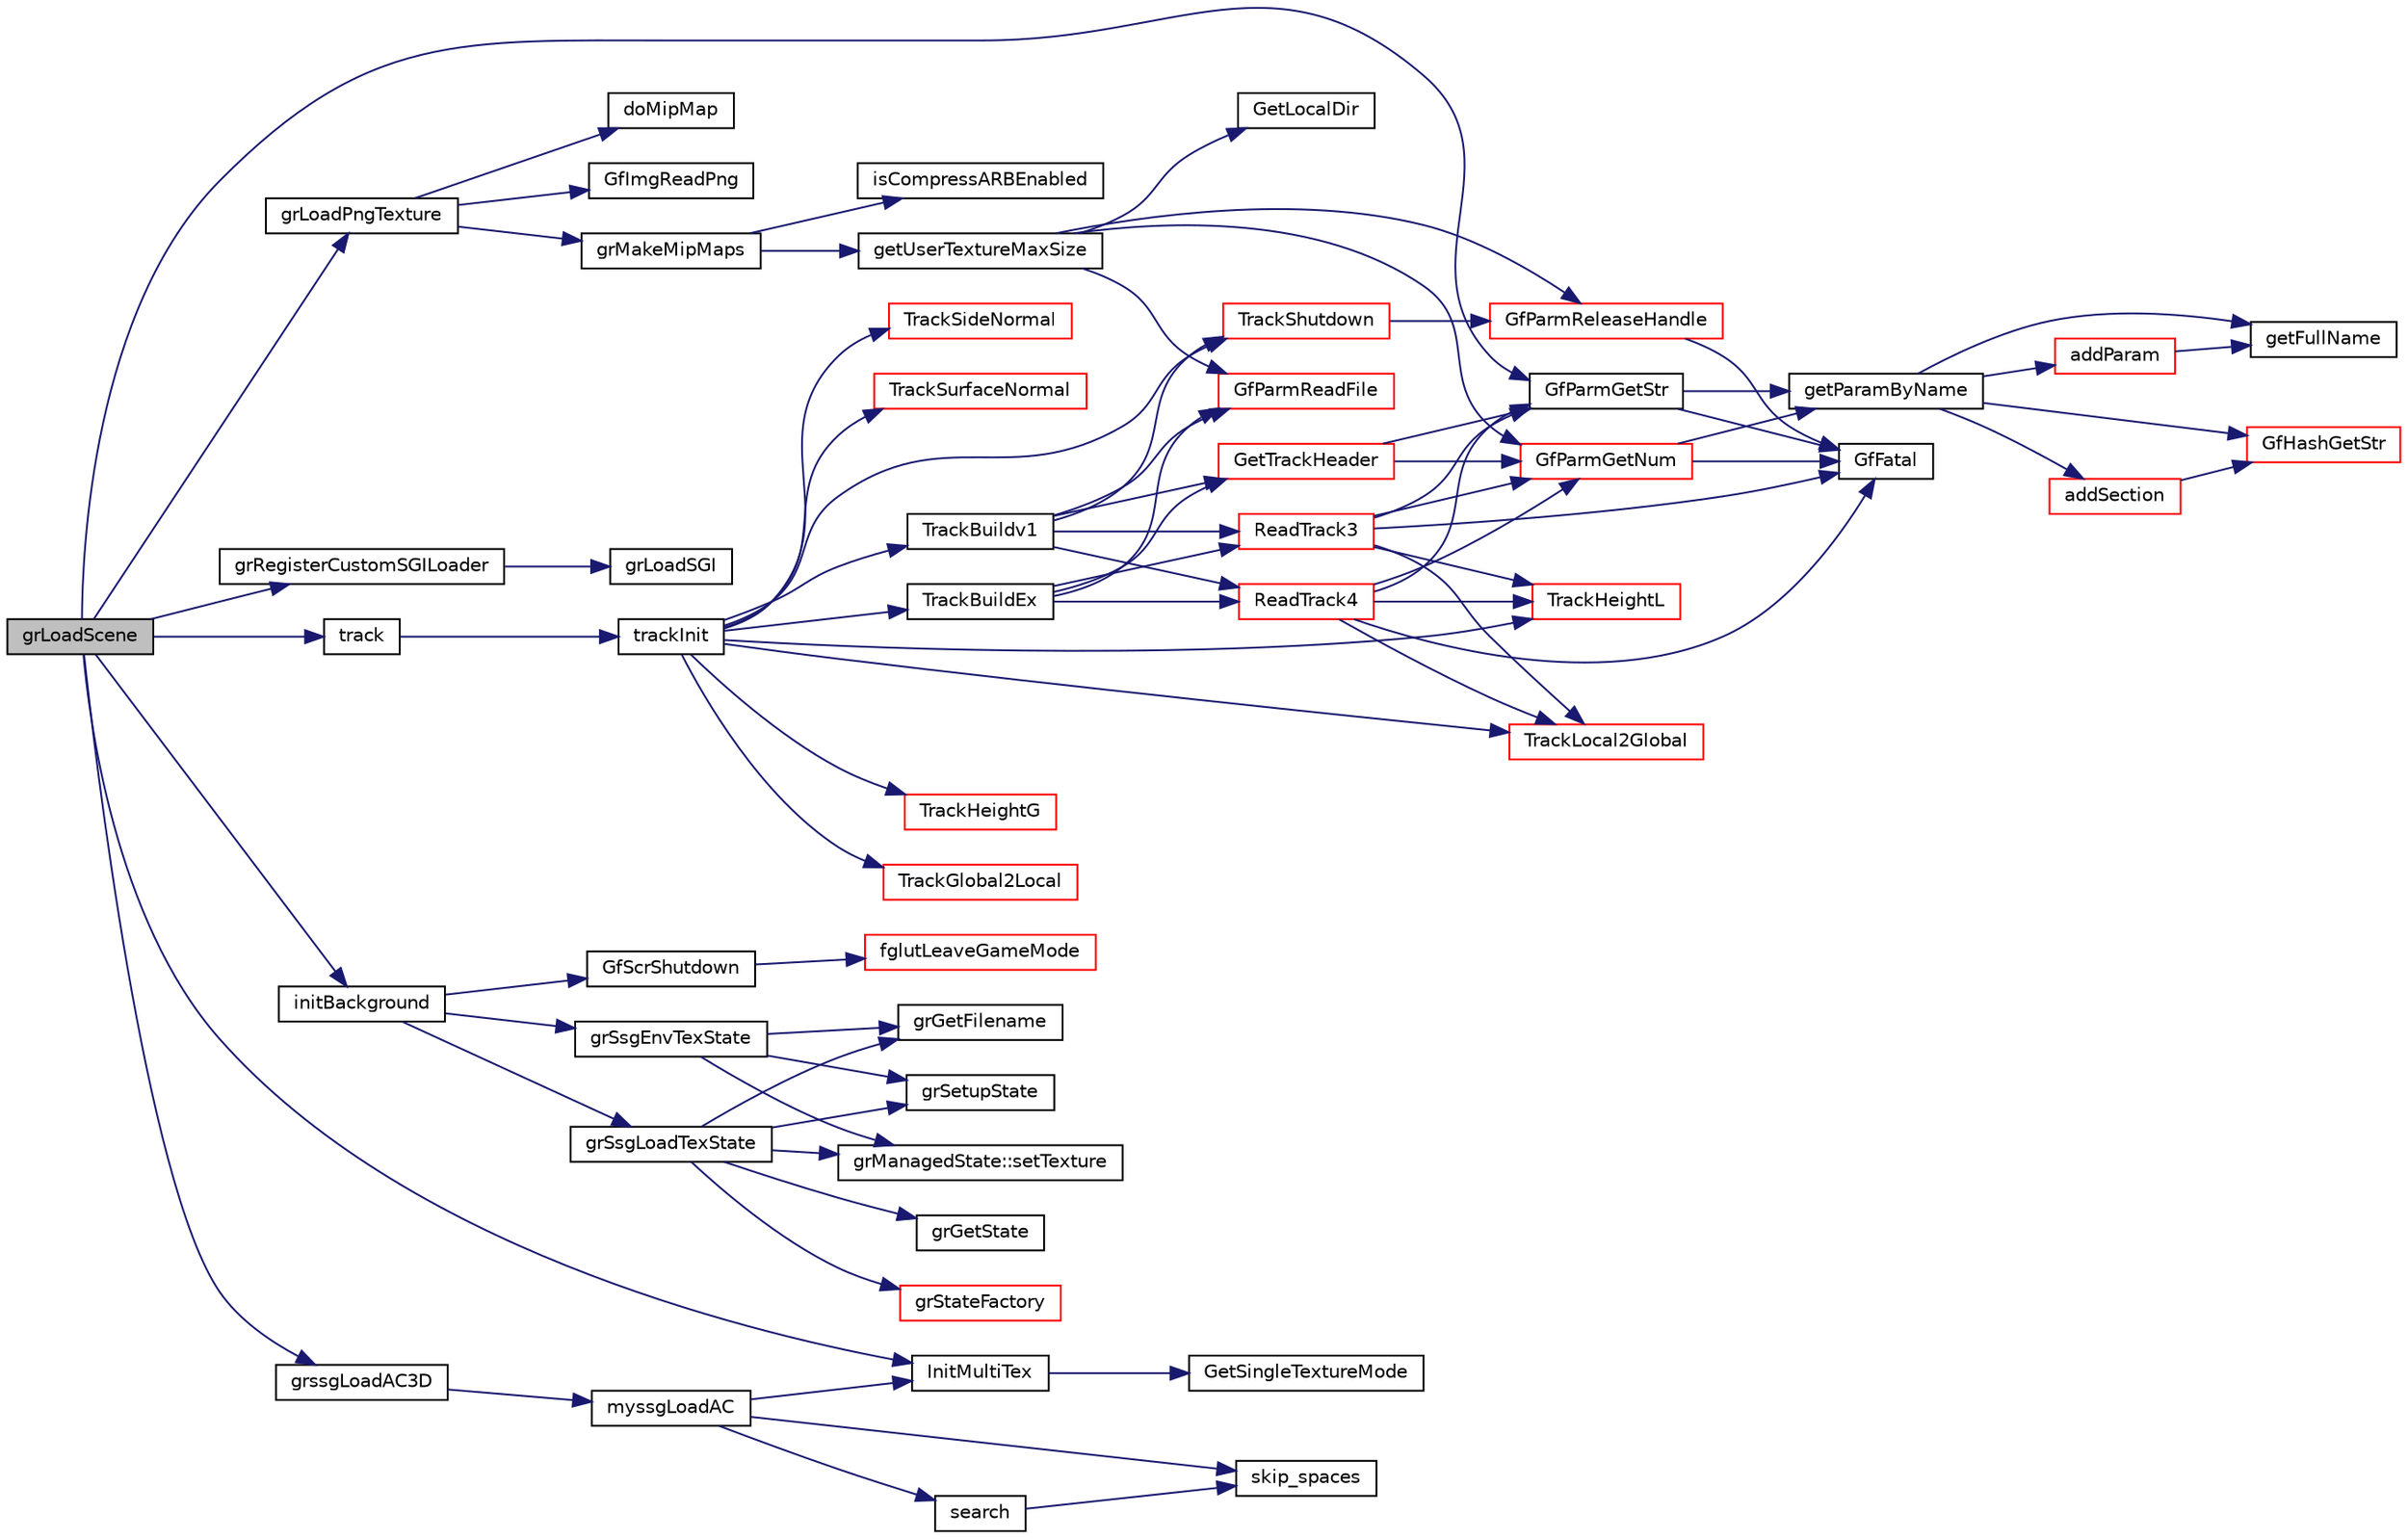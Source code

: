 digraph "grLoadScene"
{
  edge [fontname="Helvetica",fontsize="10",labelfontname="Helvetica",labelfontsize="10"];
  node [fontname="Helvetica",fontsize="10",shape=record];
  rankdir="LR";
  Node1 [label="grLoadScene",height=0.2,width=0.4,color="black", fillcolor="grey75", style="filled", fontcolor="black"];
  Node1 -> Node2 [color="midnightblue",fontsize="10",style="solid",fontname="Helvetica"];
  Node2 [label="InitMultiTex",height=0.2,width=0.4,color="black", fillcolor="white", style="filled",URL="$grmain_8cpp.html#af138379ef999f07dd6d85b9b8f91f5cf"];
  Node2 -> Node3 [color="midnightblue",fontsize="10",style="solid",fontname="Helvetica"];
  Node3 [label="GetSingleTextureMode",height=0.2,width=0.4,color="black", fillcolor="white", style="filled",URL="$tgf_8cpp.html#aa5af1ec4784ef904bb0d615cbc64fb55"];
  Node1 -> Node4 [color="midnightblue",fontsize="10",style="solid",fontname="Helvetica"];
  Node4 [label="grLoadPngTexture",height=0.2,width=0.4,color="black", fillcolor="white", style="filled",URL="$grutil_8cpp.html#a9c658bef2b9599f3912aab1a233ac733"];
  Node4 -> Node5 [color="midnightblue",fontsize="10",style="solid",fontname="Helvetica"];
  Node5 [label="GfImgReadPng",height=0.2,width=0.4,color="black", fillcolor="white", style="filled",URL="$group__img.html#gae1213f2d0c4f49bfdf3b064c342216bd",tooltip="Load an image from disk to a buffer in RGBA mode. "];
  Node4 -> Node6 [color="midnightblue",fontsize="10",style="solid",fontname="Helvetica"];
  Node6 [label="doMipMap",height=0.2,width=0.4,color="black", fillcolor="white", style="filled",URL="$grtexture_8cpp.html#a191c746622c1adf361ed3c36689c2cdc"];
  Node4 -> Node7 [color="midnightblue",fontsize="10",style="solid",fontname="Helvetica"];
  Node7 [label="grMakeMipMaps",height=0.2,width=0.4,color="black", fillcolor="white", style="filled",URL="$grtexture_8cpp.html#a13ad2b002438dbafa6e83e5048f82bdc"];
  Node7 -> Node8 [color="midnightblue",fontsize="10",style="solid",fontname="Helvetica"];
  Node8 [label="isCompressARBEnabled",height=0.2,width=0.4,color="black", fillcolor="white", style="filled",URL="$glfeatures_8cpp.html#a01adbc3ddd516da49db9d890bc136a2d"];
  Node7 -> Node9 [color="midnightblue",fontsize="10",style="solid",fontname="Helvetica"];
  Node9 [label="getUserTextureMaxSize",height=0.2,width=0.4,color="black", fillcolor="white", style="filled",URL="$glfeatures_8cpp.html#a1754b7860b315a478389454777f351f7"];
  Node9 -> Node10 [color="midnightblue",fontsize="10",style="solid",fontname="Helvetica"];
  Node10 [label="GetLocalDir",height=0.2,width=0.4,color="black", fillcolor="white", style="filled",URL="$tgf_8cpp.html#ae34eae3991aacabaf9c64025449d8c87"];
  Node9 -> Node11 [color="midnightblue",fontsize="10",style="solid",fontname="Helvetica"];
  Node11 [label="GfParmReadFile",height=0.2,width=0.4,color="red", fillcolor="white", style="filled",URL="$group__paramsfile.html#ga86fccfc1b5f8abf4ef6546896abd1e4f",tooltip="Read parameter set from file and return handle to parameter set. "];
  Node9 -> Node12 [color="midnightblue",fontsize="10",style="solid",fontname="Helvetica"];
  Node12 [label="GfParmGetNum",height=0.2,width=0.4,color="red", fillcolor="white", style="filled",URL="$group__paramsdata.html#ga57d6d6694c94482128c7b7bd6bf0a2e8",tooltip="Get a numerical parameter from the parameter set handle. "];
  Node12 -> Node13 [color="midnightblue",fontsize="10",style="solid",fontname="Helvetica"];
  Node13 [label="GfFatal",height=0.2,width=0.4,color="black", fillcolor="white", style="filled",URL="$tgf_8h.html#a927c58e55400ef72e0e54548b26f973d"];
  Node12 -> Node14 [color="midnightblue",fontsize="10",style="solid",fontname="Helvetica"];
  Node14 [label="getParamByName",height=0.2,width=0.4,color="black", fillcolor="white", style="filled",URL="$group__paramshelper.html#gad76ca407ee6b618e69f80c80aa319d63",tooltip="Helper function to get (or create) a parameter by name. "];
  Node14 -> Node15 [color="midnightblue",fontsize="10",style="solid",fontname="Helvetica"];
  Node15 [label="getFullName",height=0.2,width=0.4,color="black", fillcolor="white", style="filled",URL="$group__paramshelper.html#gaf12253922391ef1139cd12f2a0ffa5ea",tooltip="Helper function to get the full name of a parameter (full name: \"sectionName/paramName\"). "];
  Node14 -> Node16 [color="midnightblue",fontsize="10",style="solid",fontname="Helvetica"];
  Node16 [label="GfHashGetStr",height=0.2,width=0.4,color="red", fillcolor="white", style="filled",URL="$group__hash.html#ga4e47f57400b95ab9b6fe918c123fdb26",tooltip="Get the user data associated with a string key. "];
  Node14 -> Node17 [color="midnightblue",fontsize="10",style="solid",fontname="Helvetica"];
  Node17 [label="addSection",height=0.2,width=0.4,color="red", fillcolor="white", style="filled",URL="$group__paramshelper.html#ga56946944d68598d938e65db86ce1221f",tooltip="Helper function to add a section to a parameter set. "];
  Node17 -> Node16 [color="midnightblue",fontsize="10",style="solid",fontname="Helvetica"];
  Node14 -> Node18 [color="midnightblue",fontsize="10",style="solid",fontname="Helvetica"];
  Node18 [label="addParam",height=0.2,width=0.4,color="red", fillcolor="white", style="filled",URL="$group__paramshelper.html#gaf202744654cbc648b47479f30ccc3a8c",tooltip="Helper function to add parameter, does not check for duplicated name. "];
  Node18 -> Node15 [color="midnightblue",fontsize="10",style="solid",fontname="Helvetica"];
  Node9 -> Node19 [color="midnightblue",fontsize="10",style="solid",fontname="Helvetica"];
  Node19 [label="GfParmReleaseHandle",height=0.2,width=0.4,color="red", fillcolor="white", style="filled",URL="$group__paramsfile.html#ga1a1597d2697db41bcb9fdb64a6569761",tooltip="Release given parameter set handle parmHandle. "];
  Node19 -> Node13 [color="midnightblue",fontsize="10",style="solid",fontname="Helvetica"];
  Node1 -> Node20 [color="midnightblue",fontsize="10",style="solid",fontname="Helvetica"];
  Node20 [label="grRegisterCustomSGILoader",height=0.2,width=0.4,color="black", fillcolor="white", style="filled",URL="$grtexture_8cpp.html#adcd548ba558ece437a449e5b7f44ab49"];
  Node20 -> Node21 [color="midnightblue",fontsize="10",style="solid",fontname="Helvetica"];
  Node21 [label="grLoadSGI",height=0.2,width=0.4,color="black", fillcolor="white", style="filled",URL="$grtexture_8cpp.html#a720337b1b2d53907bef99cd846ac15da"];
  Node1 -> Node22 [color="midnightblue",fontsize="10",style="solid",fontname="Helvetica"];
  Node22 [label="track",height=0.2,width=0.4,color="black", fillcolor="white", style="filled",URL="$trackitf_8cpp.html#a11a66512e15180ff8964831c9d7a1e96"];
  Node22 -> Node23 [color="midnightblue",fontsize="10",style="solid",fontname="Helvetica"];
  Node23 [label="trackInit",height=0.2,width=0.4,color="black", fillcolor="white", style="filled",URL="$trackitf_8cpp.html#aebf51c3b63202a395d390516e23f7681"];
  Node23 -> Node24 [color="midnightblue",fontsize="10",style="solid",fontname="Helvetica"];
  Node24 [label="TrackBuildv1",height=0.2,width=0.4,color="black", fillcolor="white", style="filled",URL="$track_8cpp.html#aa7688fc1b59dd11b5770861d5fae425b"];
  Node24 -> Node25 [color="midnightblue",fontsize="10",style="solid",fontname="Helvetica"];
  Node25 [label="TrackShutdown",height=0.2,width=0.4,color="red", fillcolor="white", style="filled",URL="$track_8cpp.html#a4f80ac3be75b6d1b09b9fa66e121c57f"];
  Node25 -> Node19 [color="midnightblue",fontsize="10",style="solid",fontname="Helvetica"];
  Node24 -> Node11 [color="midnightblue",fontsize="10",style="solid",fontname="Helvetica"];
  Node24 -> Node26 [color="midnightblue",fontsize="10",style="solid",fontname="Helvetica"];
  Node26 [label="GetTrackHeader",height=0.2,width=0.4,color="red", fillcolor="white", style="filled",URL="$track_8cpp.html#a46dbfad7a5c6c6cc8e60ea703a63571c"];
  Node26 -> Node27 [color="midnightblue",fontsize="10",style="solid",fontname="Helvetica"];
  Node27 [label="GfParmGetStr",height=0.2,width=0.4,color="black", fillcolor="white", style="filled",URL="$group__paramsdata.html#gaa37bfd1fabd03d24fd50812c2330fa12",tooltip="Get a string parameter from the parameter set handle. "];
  Node27 -> Node13 [color="midnightblue",fontsize="10",style="solid",fontname="Helvetica"];
  Node27 -> Node14 [color="midnightblue",fontsize="10",style="solid",fontname="Helvetica"];
  Node26 -> Node12 [color="midnightblue",fontsize="10",style="solid",fontname="Helvetica"];
  Node24 -> Node28 [color="midnightblue",fontsize="10",style="solid",fontname="Helvetica"];
  Node28 [label="ReadTrack3",height=0.2,width=0.4,color="red", fillcolor="white", style="filled",URL="$track3_8cpp.html#aa370a0fe264e2b26d75b6d2bd7edf7ed"];
  Node28 -> Node12 [color="midnightblue",fontsize="10",style="solid",fontname="Helvetica"];
  Node28 -> Node27 [color="midnightblue",fontsize="10",style="solid",fontname="Helvetica"];
  Node28 -> Node13 [color="midnightblue",fontsize="10",style="solid",fontname="Helvetica"];
  Node28 -> Node29 [color="midnightblue",fontsize="10",style="solid",fontname="Helvetica"];
  Node29 [label="TrackLocal2Global",height=0.2,width=0.4,color="red", fillcolor="white", style="filled",URL="$trackinc_8h.html#a69e3fe18818afbe9c848ea0d50adf572"];
  Node28 -> Node30 [color="midnightblue",fontsize="10",style="solid",fontname="Helvetica"];
  Node30 [label="TrackHeightL",height=0.2,width=0.4,color="red", fillcolor="white", style="filled",URL="$trackinc_8h.html#a8a23557c99cd20e83f7da0a44da3883b"];
  Node24 -> Node31 [color="midnightblue",fontsize="10",style="solid",fontname="Helvetica"];
  Node31 [label="ReadTrack4",height=0.2,width=0.4,color="red", fillcolor="white", style="filled",URL="$track4_8cpp.html#a80da0ebb90aa68b1f16ded26ffccae2b"];
  Node31 -> Node12 [color="midnightblue",fontsize="10",style="solid",fontname="Helvetica"];
  Node31 -> Node27 [color="midnightblue",fontsize="10",style="solid",fontname="Helvetica"];
  Node31 -> Node13 [color="midnightblue",fontsize="10",style="solid",fontname="Helvetica"];
  Node31 -> Node29 [color="midnightblue",fontsize="10",style="solid",fontname="Helvetica"];
  Node31 -> Node30 [color="midnightblue",fontsize="10",style="solid",fontname="Helvetica"];
  Node23 -> Node32 [color="midnightblue",fontsize="10",style="solid",fontname="Helvetica"];
  Node32 [label="TrackBuildEx",height=0.2,width=0.4,color="black", fillcolor="white", style="filled",URL="$track_8cpp.html#ab8ad52ee004cd0c9a43e836d5b628b80"];
  Node32 -> Node11 [color="midnightblue",fontsize="10",style="solid",fontname="Helvetica"];
  Node32 -> Node26 [color="midnightblue",fontsize="10",style="solid",fontname="Helvetica"];
  Node32 -> Node28 [color="midnightblue",fontsize="10",style="solid",fontname="Helvetica"];
  Node32 -> Node31 [color="midnightblue",fontsize="10",style="solid",fontname="Helvetica"];
  Node23 -> Node33 [color="midnightblue",fontsize="10",style="solid",fontname="Helvetica"];
  Node33 [label="TrackHeightG",height=0.2,width=0.4,color="red", fillcolor="white", style="filled",URL="$trackinc_8h.html#ab74d366f6bf50b05d7ef46dd8794256e"];
  Node23 -> Node30 [color="midnightblue",fontsize="10",style="solid",fontname="Helvetica"];
  Node23 -> Node34 [color="midnightblue",fontsize="10",style="solid",fontname="Helvetica"];
  Node34 [label="TrackGlobal2Local",height=0.2,width=0.4,color="red", fillcolor="white", style="filled",URL="$trackinc_8h.html#abb0896ce5198e91117abb9e4875067df"];
  Node23 -> Node29 [color="midnightblue",fontsize="10",style="solid",fontname="Helvetica"];
  Node23 -> Node35 [color="midnightblue",fontsize="10",style="solid",fontname="Helvetica"];
  Node35 [label="TrackSideNormal",height=0.2,width=0.4,color="red", fillcolor="white", style="filled",URL="$trackinc_8h.html#a957bb6f4356477dfaab72e54463273ed"];
  Node23 -> Node36 [color="midnightblue",fontsize="10",style="solid",fontname="Helvetica"];
  Node36 [label="TrackSurfaceNormal",height=0.2,width=0.4,color="red", fillcolor="white", style="filled",URL="$trackinc_8h.html#a216ed1595717cb9050a24d0208a1e5fb"];
  Node23 -> Node25 [color="midnightblue",fontsize="10",style="solid",fontname="Helvetica"];
  Node1 -> Node37 [color="midnightblue",fontsize="10",style="solid",fontname="Helvetica"];
  Node37 [label="initBackground",height=0.2,width=0.4,color="black", fillcolor="white", style="filled",URL="$grscene_8cpp.html#aa715cd3148f2f3d46299f1391df68b9d"];
  Node37 -> Node38 [color="midnightblue",fontsize="10",style="solid",fontname="Helvetica"];
  Node38 [label="grSsgLoadTexState",height=0.2,width=0.4,color="black", fillcolor="white", style="filled",URL="$grutil_8cpp.html#a09f2dc4c131b061152dd7a5eab5eabd3"];
  Node38 -> Node39 [color="midnightblue",fontsize="10",style="solid",fontname="Helvetica"];
  Node39 [label="grGetFilename",height=0.2,width=0.4,color="black", fillcolor="white", style="filled",URL="$grutil_8cpp.html#a933edc8387a8d3f07a9564c560a09e66"];
  Node38 -> Node40 [color="midnightblue",fontsize="10",style="solid",fontname="Helvetica"];
  Node40 [label="grGetState",height=0.2,width=0.4,color="black", fillcolor="white", style="filled",URL="$grutil_8cpp.html#acfdded621810aabc579262a8ed0faae3"];
  Node38 -> Node41 [color="midnightblue",fontsize="10",style="solid",fontname="Helvetica"];
  Node41 [label="grStateFactory",height=0.2,width=0.4,color="red", fillcolor="white", style="filled",URL="$grtexture_8h.html#a9c5601ad5177d2e8c4833a106404afd3"];
  Node38 -> Node42 [color="midnightblue",fontsize="10",style="solid",fontname="Helvetica"];
  Node42 [label="grSetupState",height=0.2,width=0.4,color="black", fillcolor="white", style="filled",URL="$grutil_8cpp.html#ab57f38cf4d3bc16dd5ca46cae4a6b430"];
  Node38 -> Node43 [color="midnightblue",fontsize="10",style="solid",fontname="Helvetica"];
  Node43 [label="grManagedState::setTexture",height=0.2,width=0.4,color="black", fillcolor="white", style="filled",URL="$classgr_managed_state.html#a5d9986a494fba4d582b2cdd65e1083b5"];
  Node37 -> Node44 [color="midnightblue",fontsize="10",style="solid",fontname="Helvetica"];
  Node44 [label="grSsgEnvTexState",height=0.2,width=0.4,color="black", fillcolor="white", style="filled",URL="$grutil_8cpp.html#a8b21204aa8f966df13164430d14f2de2"];
  Node44 -> Node39 [color="midnightblue",fontsize="10",style="solid",fontname="Helvetica"];
  Node44 -> Node42 [color="midnightblue",fontsize="10",style="solid",fontname="Helvetica"];
  Node44 -> Node43 [color="midnightblue",fontsize="10",style="solid",fontname="Helvetica"];
  Node37 -> Node45 [color="midnightblue",fontsize="10",style="solid",fontname="Helvetica"];
  Node45 [label="GfScrShutdown",height=0.2,width=0.4,color="black", fillcolor="white", style="filled",URL="$group__screen.html#ga6d0bb220ea6cff819677463a10351c56",tooltip="Shutdown the screen. "];
  Node45 -> Node46 [color="midnightblue",fontsize="10",style="solid",fontname="Helvetica"];
  Node46 [label="fglutLeaveGameMode",height=0.2,width=0.4,color="red", fillcolor="white", style="filled",URL="$fg__gm_8cpp.html#a4967909d764b6640087b373292db664a"];
  Node1 -> Node27 [color="midnightblue",fontsize="10",style="solid",fontname="Helvetica"];
  Node1 -> Node47 [color="midnightblue",fontsize="10",style="solid",fontname="Helvetica"];
  Node47 [label="grssgLoadAC3D",height=0.2,width=0.4,color="black", fillcolor="white", style="filled",URL="$grscene_8cpp.html#a967299ded64621f1e3a4081c5b92945c"];
  Node47 -> Node48 [color="midnightblue",fontsize="10",style="solid",fontname="Helvetica"];
  Node48 [label="myssgLoadAC",height=0.2,width=0.4,color="black", fillcolor="white", style="filled",URL="$grloadac_8cpp.html#aca6c0ea64a721edad055d914ddbef0c8"];
  Node48 -> Node2 [color="midnightblue",fontsize="10",style="solid",fontname="Helvetica"];
  Node48 -> Node49 [color="midnightblue",fontsize="10",style="solid",fontname="Helvetica"];
  Node49 [label="skip_spaces",height=0.2,width=0.4,color="black", fillcolor="white", style="filled",URL="$grloadac_8cpp.html#a5141f5ea5d72fbbeb66ab378a40d3edd"];
  Node48 -> Node50 [color="midnightblue",fontsize="10",style="solid",fontname="Helvetica"];
  Node50 [label="search",height=0.2,width=0.4,color="black", fillcolor="white", style="filled",URL="$grloadac_8cpp.html#ad4d017552886a59a19d90481de3459f5"];
  Node50 -> Node49 [color="midnightblue",fontsize="10",style="solid",fontname="Helvetica"];
}
